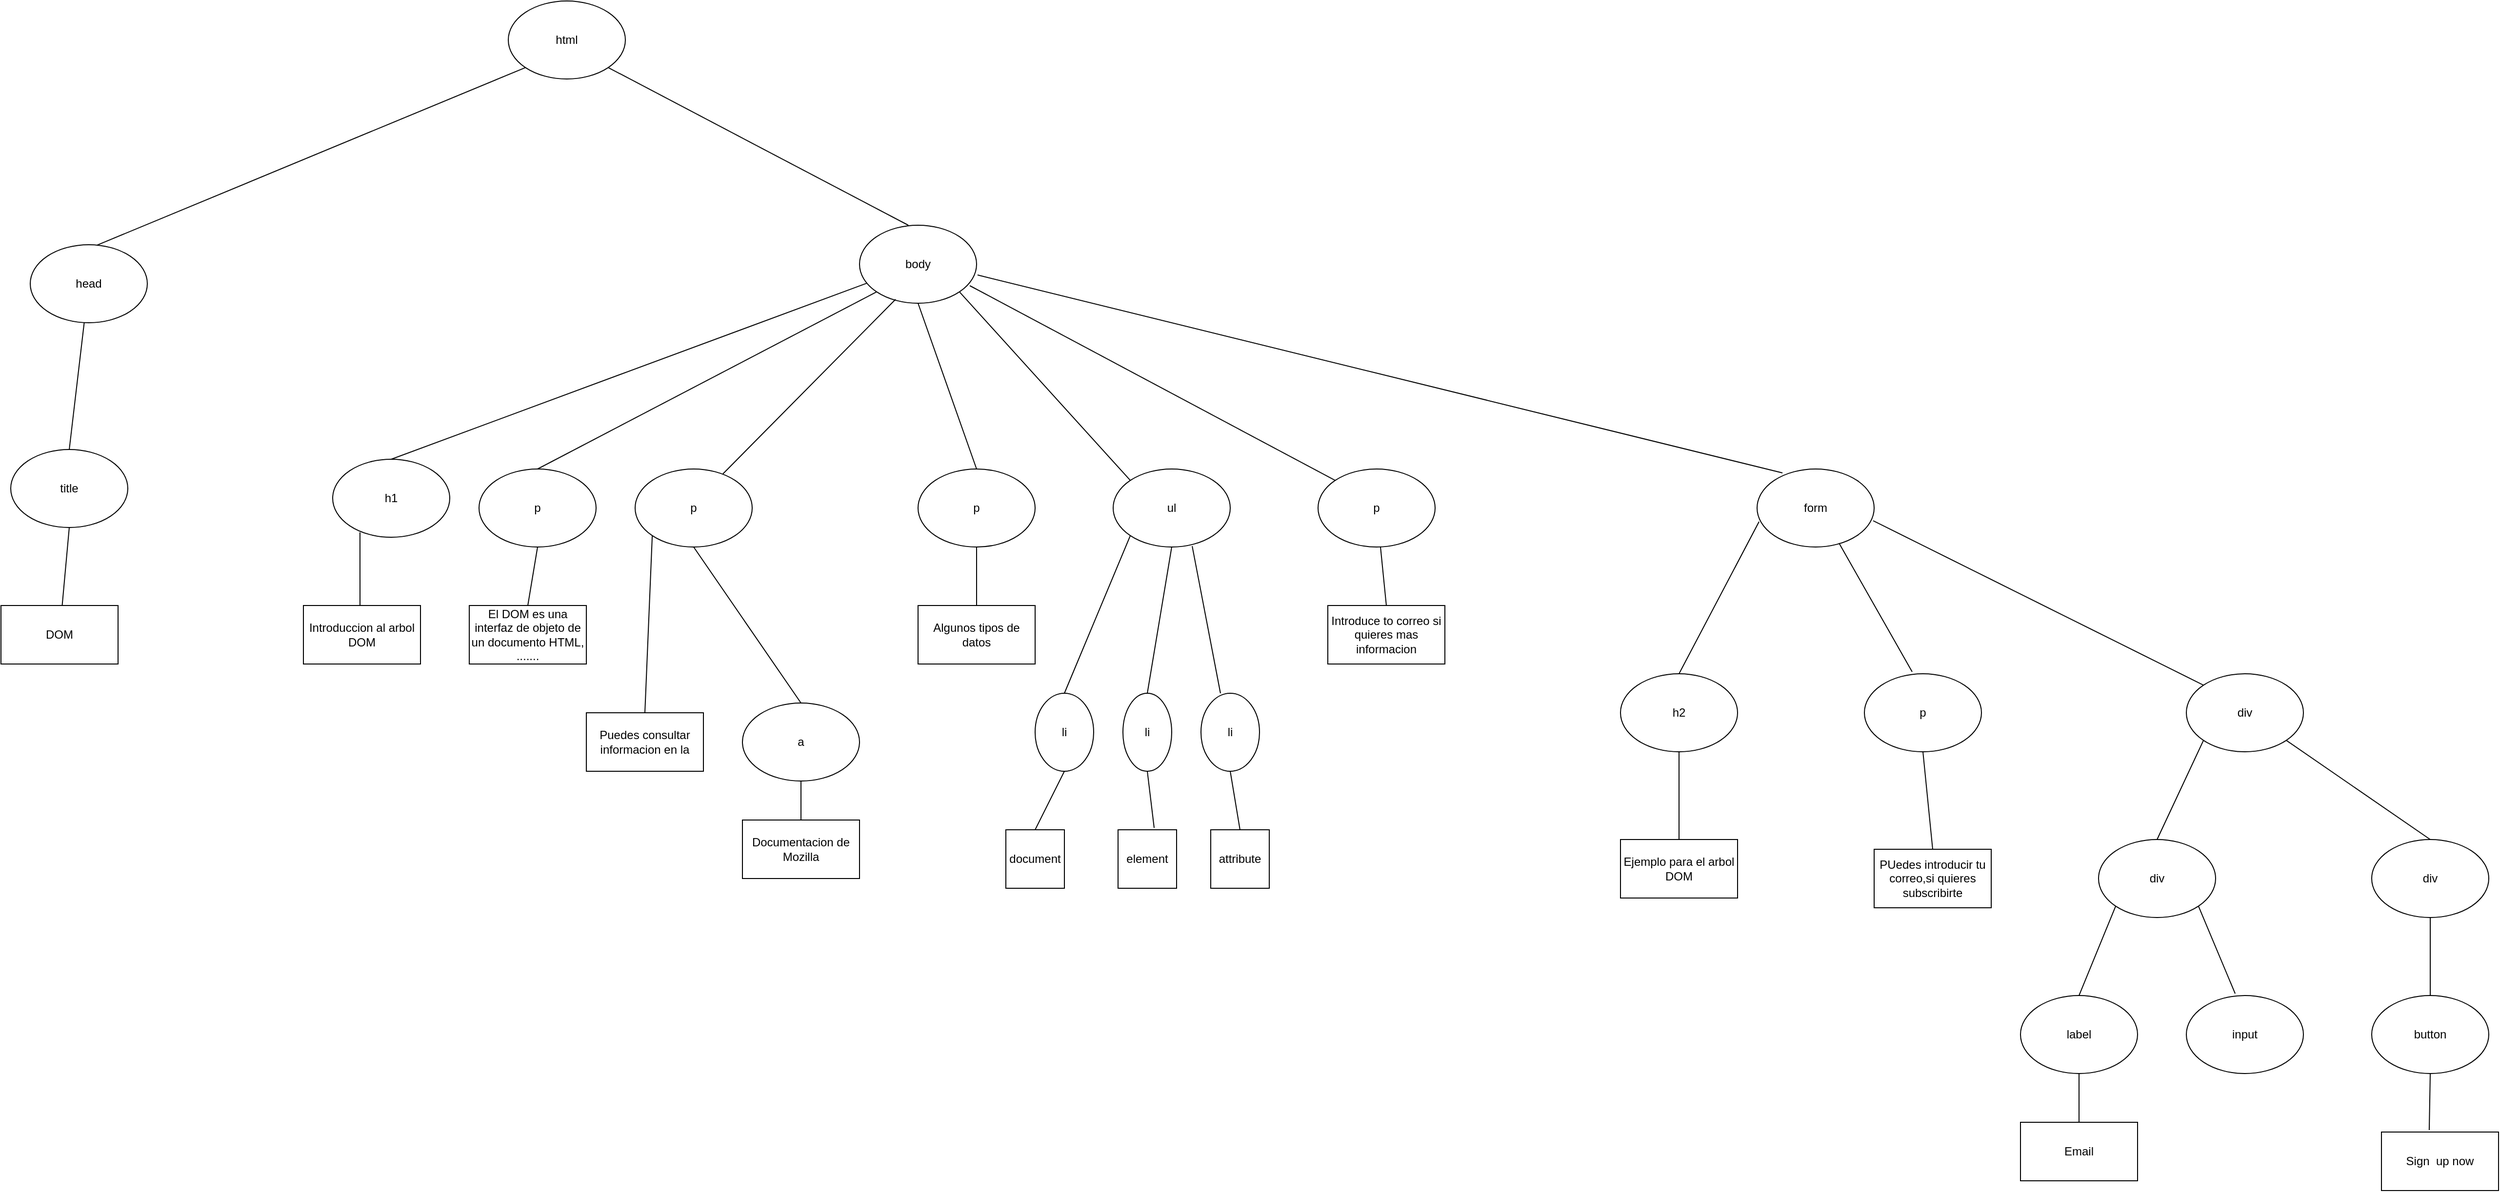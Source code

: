 <mxfile version="10.5.2" type="device"><diagram id="tSt7v7FBvmReQ-SXhWny" name="Page-1"><mxGraphModel dx="773" dy="1566" grid="1" gridSize="10" guides="1" tooltips="1" connect="1" arrows="1" fold="1" page="1" pageScale="1" pageWidth="850" pageHeight="1100" math="0" shadow="0"><root><mxCell id="0"/><mxCell id="1" parent="0"/><mxCell id="X7jJowA5xJmwSOVhCmQp-1" value="html" style="ellipse;whiteSpace=wrap;html=1;" parent="1" vertex="1"><mxGeometry x="540" y="-60" width="120" height="80" as="geometry"/></mxCell><mxCell id="X7jJowA5xJmwSOVhCmQp-2" value="" style="endArrow=none;html=1;entryX=0;entryY=1;entryDx=0;entryDy=0;exitX=0.558;exitY=0.013;exitDx=0;exitDy=0;exitPerimeter=0;" parent="1" source="X7jJowA5xJmwSOVhCmQp-3" target="X7jJowA5xJmwSOVhCmQp-1" edge="1"><mxGeometry width="50" height="50" relative="1" as="geometry"><mxPoint x="280" y="220" as="sourcePoint"/><mxPoint x="330" y="170" as="targetPoint"/></mxGeometry></mxCell><mxCell id="X7jJowA5xJmwSOVhCmQp-3" value="head" style="ellipse;whiteSpace=wrap;html=1;" parent="1" vertex="1"><mxGeometry x="50" y="190" width="120" height="80" as="geometry"/></mxCell><mxCell id="X7jJowA5xJmwSOVhCmQp-4" value="body" style="ellipse;whiteSpace=wrap;html=1;" parent="1" vertex="1"><mxGeometry x="900" y="170" width="120" height="80" as="geometry"/></mxCell><mxCell id="X7jJowA5xJmwSOVhCmQp-5" value="" style="endArrow=none;html=1;entryX=1;entryY=1;entryDx=0;entryDy=0;exitX=0.417;exitY=0;exitDx=0;exitDy=0;exitPerimeter=0;" parent="1" source="X7jJowA5xJmwSOVhCmQp-4" target="X7jJowA5xJmwSOVhCmQp-1" edge="1"><mxGeometry width="50" height="50" relative="1" as="geometry"><mxPoint x="290" y="230" as="sourcePoint"/><mxPoint x="368" y="158" as="targetPoint"/></mxGeometry></mxCell><mxCell id="X7jJowA5xJmwSOVhCmQp-6" value="" style="endArrow=none;html=1;exitX=0.5;exitY=0;exitDx=0;exitDy=0;" parent="1" source="X7jJowA5xJmwSOVhCmQp-7" target="X7jJowA5xJmwSOVhCmQp-3" edge="1"><mxGeometry width="50" height="50" relative="1" as="geometry"><mxPoint x="251" y="400" as="sourcePoint"/><mxPoint x="260" y="370" as="targetPoint"/></mxGeometry></mxCell><mxCell id="X7jJowA5xJmwSOVhCmQp-7" value="title" style="ellipse;whiteSpace=wrap;html=1;" parent="1" vertex="1"><mxGeometry x="30" y="400" width="120" height="80" as="geometry"/></mxCell><mxCell id="X7jJowA5xJmwSOVhCmQp-8" value="" style="endArrow=none;html=1;entryX=0.5;entryY=1;entryDx=0;entryDy=0;" parent="1" source="X7jJowA5xJmwSOVhCmQp-9" target="X7jJowA5xJmwSOVhCmQp-7" edge="1"><mxGeometry width="50" height="50" relative="1" as="geometry"><mxPoint x="250" y="550" as="sourcePoint"/><mxPoint x="240" y="520" as="targetPoint"/></mxGeometry></mxCell><mxCell id="X7jJowA5xJmwSOVhCmQp-9" value="DOM" style="rounded=0;whiteSpace=wrap;html=1;" parent="1" vertex="1"><mxGeometry x="20" y="560" width="120" height="60" as="geometry"/></mxCell><mxCell id="X7jJowA5xJmwSOVhCmQp-11" value="" style="endArrow=none;html=1;" parent="1" target="X7jJowA5xJmwSOVhCmQp-4" edge="1"><mxGeometry width="50" height="50" relative="1" as="geometry"><mxPoint x="420" y="410" as="sourcePoint"/><mxPoint x="470" y="410" as="targetPoint"/></mxGeometry></mxCell><mxCell id="X7jJowA5xJmwSOVhCmQp-12" value="h1" style="ellipse;whiteSpace=wrap;html=1;" parent="1" vertex="1"><mxGeometry x="360" y="410" width="120" height="80" as="geometry"/></mxCell><mxCell id="X7jJowA5xJmwSOVhCmQp-13" value="p" style="ellipse;whiteSpace=wrap;html=1;" parent="1" vertex="1"><mxGeometry x="510" y="420" width="120" height="80" as="geometry"/></mxCell><mxCell id="X7jJowA5xJmwSOVhCmQp-14" value="p" style="ellipse;whiteSpace=wrap;html=1;" parent="1" vertex="1"><mxGeometry x="670" y="420" width="120" height="80" as="geometry"/></mxCell><mxCell id="X7jJowA5xJmwSOVhCmQp-15" value="p" style="ellipse;whiteSpace=wrap;html=1;" parent="1" vertex="1"><mxGeometry x="960" y="420" width="120" height="80" as="geometry"/></mxCell><mxCell id="X7jJowA5xJmwSOVhCmQp-16" value="ul" style="ellipse;whiteSpace=wrap;html=1;" parent="1" vertex="1"><mxGeometry x="1160" y="420" width="120" height="80" as="geometry"/></mxCell><mxCell id="X7jJowA5xJmwSOVhCmQp-17" value="p" style="ellipse;whiteSpace=wrap;html=1;" parent="1" vertex="1"><mxGeometry x="1370" y="420" width="120" height="80" as="geometry"/></mxCell><mxCell id="X7jJowA5xJmwSOVhCmQp-18" value="form" style="ellipse;whiteSpace=wrap;html=1;" parent="1" vertex="1"><mxGeometry x="1820" y="420" width="120" height="80" as="geometry"/></mxCell><mxCell id="X7jJowA5xJmwSOVhCmQp-19" value="" style="endArrow=none;html=1;entryX=0.233;entryY=0.938;entryDx=0;entryDy=0;entryPerimeter=0;" parent="1" target="X7jJowA5xJmwSOVhCmQp-12" edge="1"><mxGeometry width="50" height="50" relative="1" as="geometry"><mxPoint x="388" y="560" as="sourcePoint"/><mxPoint x="280" y="550" as="targetPoint"/></mxGeometry></mxCell><mxCell id="X7jJowA5xJmwSOVhCmQp-20" value="Introduccion al arbol DOM" style="rounded=0;whiteSpace=wrap;html=1;" parent="1" vertex="1"><mxGeometry x="330" y="560" width="120" height="60" as="geometry"/></mxCell><mxCell id="X7jJowA5xJmwSOVhCmQp-21" value="&lt;span&gt;El DOM es una interfaz de objeto de un documento HTML, .......&lt;/span&gt;" style="rounded=0;whiteSpace=wrap;html=1;" parent="1" vertex="1"><mxGeometry x="500" y="560" width="120" height="60" as="geometry"/></mxCell><mxCell id="X7jJowA5xJmwSOVhCmQp-22" value="Puedes consultar informacion en la" style="rounded=0;whiteSpace=wrap;html=1;" parent="1" vertex="1"><mxGeometry x="620" y="670" width="120" height="60" as="geometry"/></mxCell><mxCell id="X7jJowA5xJmwSOVhCmQp-24" value="Documentacion de Mozilla" style="rounded=0;whiteSpace=wrap;html=1;" parent="1" vertex="1"><mxGeometry x="780" y="780" width="120" height="60" as="geometry"/></mxCell><mxCell id="X7jJowA5xJmwSOVhCmQp-25" value="a" style="ellipse;whiteSpace=wrap;html=1;" parent="1" vertex="1"><mxGeometry x="780" y="660" width="120" height="80" as="geometry"/></mxCell><mxCell id="X7jJowA5xJmwSOVhCmQp-26" value="Algunos tipos de datos" style="rounded=0;whiteSpace=wrap;html=1;" parent="1" vertex="1"><mxGeometry x="960" y="560" width="120" height="60" as="geometry"/></mxCell><mxCell id="X7jJowA5xJmwSOVhCmQp-27" value="li" style="ellipse;whiteSpace=wrap;html=1;" parent="1" vertex="1"><mxGeometry x="1080" y="650" width="60" height="80" as="geometry"/></mxCell><mxCell id="X7jJowA5xJmwSOVhCmQp-28" value="li" style="ellipse;whiteSpace=wrap;html=1;" parent="1" vertex="1"><mxGeometry x="1170" y="650" width="50" height="80" as="geometry"/></mxCell><mxCell id="X7jJowA5xJmwSOVhCmQp-29" value="li" style="ellipse;whiteSpace=wrap;html=1;" parent="1" vertex="1"><mxGeometry x="1250" y="650" width="60" height="80" as="geometry"/></mxCell><mxCell id="X7jJowA5xJmwSOVhCmQp-30" value="document" style="rounded=0;whiteSpace=wrap;html=1;" parent="1" vertex="1"><mxGeometry x="1050" y="790" width="60" height="60" as="geometry"/></mxCell><mxCell id="X7jJowA5xJmwSOVhCmQp-31" value="attribute" style="rounded=0;whiteSpace=wrap;html=1;" parent="1" vertex="1"><mxGeometry x="1260" y="790" width="60" height="60" as="geometry"/></mxCell><mxCell id="X7jJowA5xJmwSOVhCmQp-32" value="element" style="rounded=0;whiteSpace=wrap;html=1;" parent="1" vertex="1"><mxGeometry x="1165" y="790" width="60" height="60" as="geometry"/></mxCell><mxCell id="X7jJowA5xJmwSOVhCmQp-34" value="Introduce to correo si quieres mas informacion" style="rounded=0;whiteSpace=wrap;html=1;" parent="1" vertex="1"><mxGeometry x="1380" y="560" width="120" height="60" as="geometry"/></mxCell><mxCell id="X7jJowA5xJmwSOVhCmQp-35" value="h2" style="ellipse;whiteSpace=wrap;html=1;" parent="1" vertex="1"><mxGeometry x="1680" y="630" width="120" height="80" as="geometry"/></mxCell><mxCell id="X7jJowA5xJmwSOVhCmQp-36" value="p" style="ellipse;whiteSpace=wrap;html=1;" parent="1" vertex="1"><mxGeometry x="1930" y="630" width="120" height="80" as="geometry"/></mxCell><mxCell id="X7jJowA5xJmwSOVhCmQp-37" value="div" style="ellipse;whiteSpace=wrap;html=1;" parent="1" vertex="1"><mxGeometry x="2260" y="630" width="120" height="80" as="geometry"/></mxCell><mxCell id="X7jJowA5xJmwSOVhCmQp-38" value="Ejemplo para el arbol DOM" style="rounded=0;whiteSpace=wrap;html=1;" parent="1" vertex="1"><mxGeometry x="1680" y="800" width="120" height="60" as="geometry"/></mxCell><mxCell id="X7jJowA5xJmwSOVhCmQp-39" value="PUedes introducir tu correo,si quieres subscribirte" style="rounded=0;whiteSpace=wrap;html=1;" parent="1" vertex="1"><mxGeometry x="1940" y="810" width="120" height="60" as="geometry"/></mxCell><mxCell id="X7jJowA5xJmwSOVhCmQp-40" value="div" style="ellipse;whiteSpace=wrap;html=1;" parent="1" vertex="1"><mxGeometry x="2170" y="800" width="120" height="80" as="geometry"/></mxCell><mxCell id="X7jJowA5xJmwSOVhCmQp-41" value="div" style="ellipse;whiteSpace=wrap;html=1;" parent="1" vertex="1"><mxGeometry x="2450" y="800" width="120" height="80" as="geometry"/></mxCell><mxCell id="X7jJowA5xJmwSOVhCmQp-42" value="label" style="ellipse;whiteSpace=wrap;html=1;" parent="1" vertex="1"><mxGeometry x="2090" y="960" width="120" height="80" as="geometry"/></mxCell><mxCell id="X7jJowA5xJmwSOVhCmQp-43" value="input" style="ellipse;whiteSpace=wrap;html=1;" parent="1" vertex="1"><mxGeometry x="2260" y="960" width="120" height="80" as="geometry"/></mxCell><mxCell id="X7jJowA5xJmwSOVhCmQp-44" value="Email" style="rounded=0;whiteSpace=wrap;html=1;" parent="1" vertex="1"><mxGeometry x="2090" y="1090" width="120" height="60" as="geometry"/></mxCell><mxCell id="X7jJowA5xJmwSOVhCmQp-45" value="button" style="ellipse;whiteSpace=wrap;html=1;" parent="1" vertex="1"><mxGeometry x="2450" y="960" width="120" height="80" as="geometry"/></mxCell><mxCell id="X7jJowA5xJmwSOVhCmQp-46" value="Sign&amp;nbsp; up now" style="rounded=0;whiteSpace=wrap;html=1;" parent="1" vertex="1"><mxGeometry x="2460" y="1100" width="120" height="60" as="geometry"/></mxCell><mxCell id="wBdFacZipIZ2SFlaXJhG-4" value="" style="endArrow=none;html=1;entryX=0;entryY=1;entryDx=0;entryDy=0;exitX=0.5;exitY=0;exitDx=0;exitDy=0;" parent="1" source="X7jJowA5xJmwSOVhCmQp-13" target="X7jJowA5xJmwSOVhCmQp-4" edge="1"><mxGeometry width="50" height="50" relative="1" as="geometry"><mxPoint x="715" y="360" as="sourcePoint"/><mxPoint x="765" y="310" as="targetPoint"/></mxGeometry></mxCell><mxCell id="wBdFacZipIZ2SFlaXJhG-5" value="" style="endArrow=none;html=1;entryX=0.308;entryY=0.95;entryDx=0;entryDy=0;entryPerimeter=0;exitX=0.5;exitY=0;exitDx=0;exitDy=0;" parent="1" target="X7jJowA5xJmwSOVhCmQp-4" edge="1"><mxGeometry width="50" height="50" relative="1" as="geometry"><mxPoint x="760" y="425" as="sourcePoint"/><mxPoint x="1109" y="250" as="targetPoint"/></mxGeometry></mxCell><mxCell id="wBdFacZipIZ2SFlaXJhG-6" value="" style="endArrow=none;html=1;entryX=0.5;entryY=1;entryDx=0;entryDy=0;exitX=0.5;exitY=0;exitDx=0;exitDy=0;" parent="1" source="X7jJowA5xJmwSOVhCmQp-15" target="X7jJowA5xJmwSOVhCmQp-4" edge="1"><mxGeometry width="50" height="50" relative="1" as="geometry"><mxPoint x="960" y="290" as="sourcePoint"/><mxPoint x="1309" y="115" as="targetPoint"/></mxGeometry></mxCell><mxCell id="wBdFacZipIZ2SFlaXJhG-7" value="" style="endArrow=none;html=1;entryX=1;entryY=1;entryDx=0;entryDy=0;exitX=0;exitY=0;exitDx=0;exitDy=0;" parent="1" source="X7jJowA5xJmwSOVhCmQp-16" target="X7jJowA5xJmwSOVhCmQp-4" edge="1"><mxGeometry width="50" height="50" relative="1" as="geometry"><mxPoint x="1210" y="420" as="sourcePoint"/><mxPoint x="1150" y="250" as="targetPoint"/></mxGeometry></mxCell><mxCell id="wBdFacZipIZ2SFlaXJhG-8" value="" style="endArrow=none;html=1;entryX=0.942;entryY=0.775;entryDx=0;entryDy=0;exitX=0;exitY=0;exitDx=0;exitDy=0;entryPerimeter=0;" parent="1" source="X7jJowA5xJmwSOVhCmQp-17" target="X7jJowA5xJmwSOVhCmQp-4" edge="1"><mxGeometry width="50" height="50" relative="1" as="geometry"><mxPoint x="1390" y="320" as="sourcePoint"/><mxPoint x="1330" y="150" as="targetPoint"/></mxGeometry></mxCell><mxCell id="wBdFacZipIZ2SFlaXJhG-9" value="" style="endArrow=none;html=1;entryX=1.008;entryY=0.638;entryDx=0;entryDy=0;exitX=0.217;exitY=0.05;exitDx=0;exitDy=0;exitPerimeter=0;entryPerimeter=0;" parent="1" source="X7jJowA5xJmwSOVhCmQp-18" target="X7jJowA5xJmwSOVhCmQp-4" edge="1"><mxGeometry width="50" height="50" relative="1" as="geometry"><mxPoint x="1510" y="320" as="sourcePoint"/><mxPoint x="1450" y="150" as="targetPoint"/></mxGeometry></mxCell><mxCell id="wBdFacZipIZ2SFlaXJhG-10" value="" style="endArrow=none;html=1;entryX=0.5;entryY=1;entryDx=0;entryDy=0;exitX=0.5;exitY=0;exitDx=0;exitDy=0;" parent="1" source="X7jJowA5xJmwSOVhCmQp-21" target="X7jJowA5xJmwSOVhCmQp-13" edge="1"><mxGeometry width="50" height="50" relative="1" as="geometry"><mxPoint x="520" y="540" as="sourcePoint"/><mxPoint x="460" y="370" as="targetPoint"/></mxGeometry></mxCell><mxCell id="wBdFacZipIZ2SFlaXJhG-11" value="" style="endArrow=none;html=1;entryX=0;entryY=1;entryDx=0;entryDy=0;exitX=0.5;exitY=0;exitDx=0;exitDy=0;" parent="1" source="X7jJowA5xJmwSOVhCmQp-22" target="X7jJowA5xJmwSOVhCmQp-14" edge="1"><mxGeometry width="50" height="50" relative="1" as="geometry"><mxPoint x="710" y="500" as="sourcePoint"/><mxPoint x="650" y="330" as="targetPoint"/></mxGeometry></mxCell><mxCell id="wBdFacZipIZ2SFlaXJhG-13" value="" style="endArrow=none;html=1;entryX=0.5;entryY=1;entryDx=0;entryDy=0;exitX=0.5;exitY=0;exitDx=0;exitDy=0;" parent="1" source="X7jJowA5xJmwSOVhCmQp-25" target="X7jJowA5xJmwSOVhCmQp-14" edge="1"><mxGeometry width="50" height="50" relative="1" as="geometry"><mxPoint x="770" y="560" as="sourcePoint"/><mxPoint x="710" y="390" as="targetPoint"/></mxGeometry></mxCell><mxCell id="wBdFacZipIZ2SFlaXJhG-14" value="" style="endArrow=none;html=1;entryX=0.5;entryY=1;entryDx=0;entryDy=0;exitX=0.5;exitY=0;exitDx=0;exitDy=0;" parent="1" source="X7jJowA5xJmwSOVhCmQp-24" target="X7jJowA5xJmwSOVhCmQp-25" edge="1"><mxGeometry width="50" height="50" relative="1" as="geometry"><mxPoint x="920" y="750" as="sourcePoint"/><mxPoint x="860" y="580" as="targetPoint"/></mxGeometry></mxCell><mxCell id="wBdFacZipIZ2SFlaXJhG-15" value="" style="endArrow=none;html=1;entryX=0.5;entryY=1;entryDx=0;entryDy=0;exitX=0.5;exitY=0;exitDx=0;exitDy=0;" parent="1" source="X7jJowA5xJmwSOVhCmQp-26" target="X7jJowA5xJmwSOVhCmQp-15" edge="1"><mxGeometry width="50" height="50" relative="1" as="geometry"><mxPoint x="910" y="520" as="sourcePoint"/><mxPoint x="850" y="350" as="targetPoint"/></mxGeometry></mxCell><mxCell id="wBdFacZipIZ2SFlaXJhG-16" value="" style="endArrow=none;html=1;entryX=0;entryY=1;entryDx=0;entryDy=0;exitX=0.5;exitY=0;exitDx=0;exitDy=0;" parent="1" source="X7jJowA5xJmwSOVhCmQp-27" target="X7jJowA5xJmwSOVhCmQp-16" edge="1"><mxGeometry width="50" height="50" relative="1" as="geometry"><mxPoint x="1230" y="560" as="sourcePoint"/><mxPoint x="1170" y="390" as="targetPoint"/></mxGeometry></mxCell><mxCell id="wBdFacZipIZ2SFlaXJhG-17" value="" style="endArrow=none;html=1;entryX=0.5;entryY=1;entryDx=0;entryDy=0;exitX=0.5;exitY=0;exitDx=0;exitDy=0;" parent="1" source="X7jJowA5xJmwSOVhCmQp-28" target="X7jJowA5xJmwSOVhCmQp-16" edge="1"><mxGeometry width="50" height="50" relative="1" as="geometry"><mxPoint x="1210" y="600" as="sourcePoint"/><mxPoint x="1150" y="430" as="targetPoint"/></mxGeometry></mxCell><mxCell id="wBdFacZipIZ2SFlaXJhG-18" value="" style="endArrow=none;html=1;entryX=0.675;entryY=0.988;entryDx=0;entryDy=0;exitX=0.333;exitY=0;exitDx=0;exitDy=0;exitPerimeter=0;entryPerimeter=0;" parent="1" source="X7jJowA5xJmwSOVhCmQp-29" target="X7jJowA5xJmwSOVhCmQp-16" edge="1"><mxGeometry width="50" height="50" relative="1" as="geometry"><mxPoint x="1270" y="620" as="sourcePoint"/><mxPoint x="1210" y="450" as="targetPoint"/></mxGeometry></mxCell><mxCell id="wBdFacZipIZ2SFlaXJhG-19" value="" style="endArrow=none;html=1;entryX=0.5;entryY=1;entryDx=0;entryDy=0;exitX=0.5;exitY=0;exitDx=0;exitDy=0;" parent="1" source="X7jJowA5xJmwSOVhCmQp-30" target="X7jJowA5xJmwSOVhCmQp-27" edge="1"><mxGeometry width="50" height="50" relative="1" as="geometry"><mxPoint x="1120" y="760" as="sourcePoint"/><mxPoint x="1060" y="590" as="targetPoint"/></mxGeometry></mxCell><mxCell id="wBdFacZipIZ2SFlaXJhG-20" value="" style="endArrow=none;html=1;entryX=0.5;entryY=1;entryDx=0;entryDy=0;exitX=0.617;exitY=-0.033;exitDx=0;exitDy=0;exitPerimeter=0;" parent="1" source="X7jJowA5xJmwSOVhCmQp-32" target="X7jJowA5xJmwSOVhCmQp-28" edge="1"><mxGeometry width="50" height="50" relative="1" as="geometry"><mxPoint x="1210" y="760" as="sourcePoint"/><mxPoint x="1150" y="590" as="targetPoint"/></mxGeometry></mxCell><mxCell id="wBdFacZipIZ2SFlaXJhG-21" value="" style="endArrow=none;html=1;entryX=0.5;entryY=1;entryDx=0;entryDy=0;exitX=0.5;exitY=0;exitDx=0;exitDy=0;" parent="1" source="X7jJowA5xJmwSOVhCmQp-31" target="X7jJowA5xJmwSOVhCmQp-29" edge="1"><mxGeometry width="50" height="50" relative="1" as="geometry"><mxPoint x="1300" y="750" as="sourcePoint"/><mxPoint x="1240" y="580" as="targetPoint"/></mxGeometry></mxCell><mxCell id="wBdFacZipIZ2SFlaXJhG-22" value="" style="endArrow=none;html=1;exitX=0.5;exitY=0;exitDx=0;exitDy=0;" parent="1" source="X7jJowA5xJmwSOVhCmQp-34" target="X7jJowA5xJmwSOVhCmQp-17" edge="1"><mxGeometry width="50" height="50" relative="1" as="geometry"><mxPoint x="1470" y="520" as="sourcePoint"/><mxPoint x="1410" y="350" as="targetPoint"/></mxGeometry></mxCell><mxCell id="wBdFacZipIZ2SFlaXJhG-23" value="" style="endArrow=none;html=1;entryX=0.017;entryY=0.675;entryDx=0;entryDy=0;exitX=0.5;exitY=0;exitDx=0;exitDy=0;entryPerimeter=0;" parent="1" source="X7jJowA5xJmwSOVhCmQp-35" target="X7jJowA5xJmwSOVhCmQp-18" edge="1"><mxGeometry width="50" height="50" relative="1" as="geometry"><mxPoint x="1780" y="570" as="sourcePoint"/><mxPoint x="1720" y="400" as="targetPoint"/></mxGeometry></mxCell><mxCell id="wBdFacZipIZ2SFlaXJhG-24" value="" style="endArrow=none;html=1;entryX=0.7;entryY=0.95;entryDx=0;entryDy=0;exitX=0.408;exitY=-0.025;exitDx=0;exitDy=0;exitPerimeter=0;entryPerimeter=0;" parent="1" source="X7jJowA5xJmwSOVhCmQp-36" target="X7jJowA5xJmwSOVhCmQp-18" edge="1"><mxGeometry width="50" height="50" relative="1" as="geometry"><mxPoint x="1940" y="580" as="sourcePoint"/><mxPoint x="1880" y="410" as="targetPoint"/></mxGeometry></mxCell><mxCell id="wBdFacZipIZ2SFlaXJhG-25" value="" style="endArrow=none;html=1;entryX=0.992;entryY=0.663;entryDx=0;entryDy=0;exitX=0;exitY=0;exitDx=0;exitDy=0;entryPerimeter=0;" parent="1" source="X7jJowA5xJmwSOVhCmQp-37" target="X7jJowA5xJmwSOVhCmQp-18" edge="1"><mxGeometry width="50" height="50" relative="1" as="geometry"><mxPoint x="2190" y="590" as="sourcePoint"/><mxPoint x="2130" y="420" as="targetPoint"/></mxGeometry></mxCell><mxCell id="wBdFacZipIZ2SFlaXJhG-26" value="" style="endArrow=none;html=1;entryX=0.5;entryY=1;entryDx=0;entryDy=0;exitX=0.5;exitY=0;exitDx=0;exitDy=0;" parent="1" source="X7jJowA5xJmwSOVhCmQp-38" target="X7jJowA5xJmwSOVhCmQp-35" edge="1"><mxGeometry width="50" height="50" relative="1" as="geometry"><mxPoint x="1750" y="740" as="sourcePoint"/><mxPoint x="1690" y="570" as="targetPoint"/></mxGeometry></mxCell><mxCell id="wBdFacZipIZ2SFlaXJhG-27" value="" style="endArrow=none;html=1;entryX=0.5;entryY=1;entryDx=0;entryDy=0;exitX=0.5;exitY=0;exitDx=0;exitDy=0;" parent="1" source="X7jJowA5xJmwSOVhCmQp-39" target="X7jJowA5xJmwSOVhCmQp-36" edge="1"><mxGeometry width="50" height="50" relative="1" as="geometry"><mxPoint x="1970" y="740" as="sourcePoint"/><mxPoint x="1910" y="570" as="targetPoint"/></mxGeometry></mxCell><mxCell id="wBdFacZipIZ2SFlaXJhG-28" value="" style="endArrow=none;html=1;entryX=0;entryY=1;entryDx=0;entryDy=0;exitX=0.5;exitY=0;exitDx=0;exitDy=0;" parent="1" source="X7jJowA5xJmwSOVhCmQp-40" target="X7jJowA5xJmwSOVhCmQp-37" edge="1"><mxGeometry width="50" height="50" relative="1" as="geometry"><mxPoint x="2340" y="750" as="sourcePoint"/><mxPoint x="2280" y="580" as="targetPoint"/></mxGeometry></mxCell><mxCell id="wBdFacZipIZ2SFlaXJhG-29" value="" style="endArrow=none;html=1;entryX=1;entryY=1;entryDx=0;entryDy=0;exitX=0.5;exitY=0;exitDx=0;exitDy=0;" parent="1" source="X7jJowA5xJmwSOVhCmQp-41" target="X7jJowA5xJmwSOVhCmQp-37" edge="1"><mxGeometry width="50" height="50" relative="1" as="geometry"><mxPoint x="2420" y="780" as="sourcePoint"/><mxPoint x="2360" y="610" as="targetPoint"/></mxGeometry></mxCell><mxCell id="wBdFacZipIZ2SFlaXJhG-30" value="" style="endArrow=none;html=1;entryX=0;entryY=1;entryDx=0;entryDy=0;exitX=0.5;exitY=0;exitDx=0;exitDy=0;" parent="1" source="X7jJowA5xJmwSOVhCmQp-42" target="X7jJowA5xJmwSOVhCmQp-40" edge="1"><mxGeometry width="50" height="50" relative="1" as="geometry"><mxPoint x="2240" y="910" as="sourcePoint"/><mxPoint x="2180" y="740" as="targetPoint"/></mxGeometry></mxCell><mxCell id="wBdFacZipIZ2SFlaXJhG-31" value="" style="endArrow=none;html=1;entryX=1;entryY=1;entryDx=0;entryDy=0;exitX=0.417;exitY=-0.025;exitDx=0;exitDy=0;exitPerimeter=0;" parent="1" source="X7jJowA5xJmwSOVhCmQp-43" target="X7jJowA5xJmwSOVhCmQp-40" edge="1"><mxGeometry width="50" height="50" relative="1" as="geometry"><mxPoint x="2310" y="920" as="sourcePoint"/><mxPoint x="2250" y="750" as="targetPoint"/></mxGeometry></mxCell><mxCell id="wBdFacZipIZ2SFlaXJhG-32" value="" style="endArrow=none;html=1;entryX=0.5;entryY=1;entryDx=0;entryDy=0;exitX=0.5;exitY=0;exitDx=0;exitDy=0;" parent="1" source="X7jJowA5xJmwSOVhCmQp-45" target="X7jJowA5xJmwSOVhCmQp-41" edge="1"><mxGeometry width="50" height="50" relative="1" as="geometry"><mxPoint x="2490" y="910" as="sourcePoint"/><mxPoint x="2430" y="740" as="targetPoint"/></mxGeometry></mxCell><mxCell id="wBdFacZipIZ2SFlaXJhG-33" value="" style="endArrow=none;html=1;entryX=0.5;entryY=1;entryDx=0;entryDy=0;exitX=0.408;exitY=-0.033;exitDx=0;exitDy=0;exitPerimeter=0;" parent="1" source="X7jJowA5xJmwSOVhCmQp-46" target="X7jJowA5xJmwSOVhCmQp-45" edge="1"><mxGeometry width="50" height="50" relative="1" as="geometry"><mxPoint x="2510" y="1070" as="sourcePoint"/><mxPoint x="2450" y="900" as="targetPoint"/></mxGeometry></mxCell><mxCell id="wBdFacZipIZ2SFlaXJhG-34" value="" style="endArrow=none;html=1;exitX=0.5;exitY=0;exitDx=0;exitDy=0;" parent="1" source="X7jJowA5xJmwSOVhCmQp-44" target="X7jJowA5xJmwSOVhCmQp-42" edge="1"><mxGeometry width="50" height="50" relative="1" as="geometry"><mxPoint x="2200" y="1060" as="sourcePoint"/><mxPoint x="2140" y="890" as="targetPoint"/></mxGeometry></mxCell></root></mxGraphModel></diagram></mxfile>